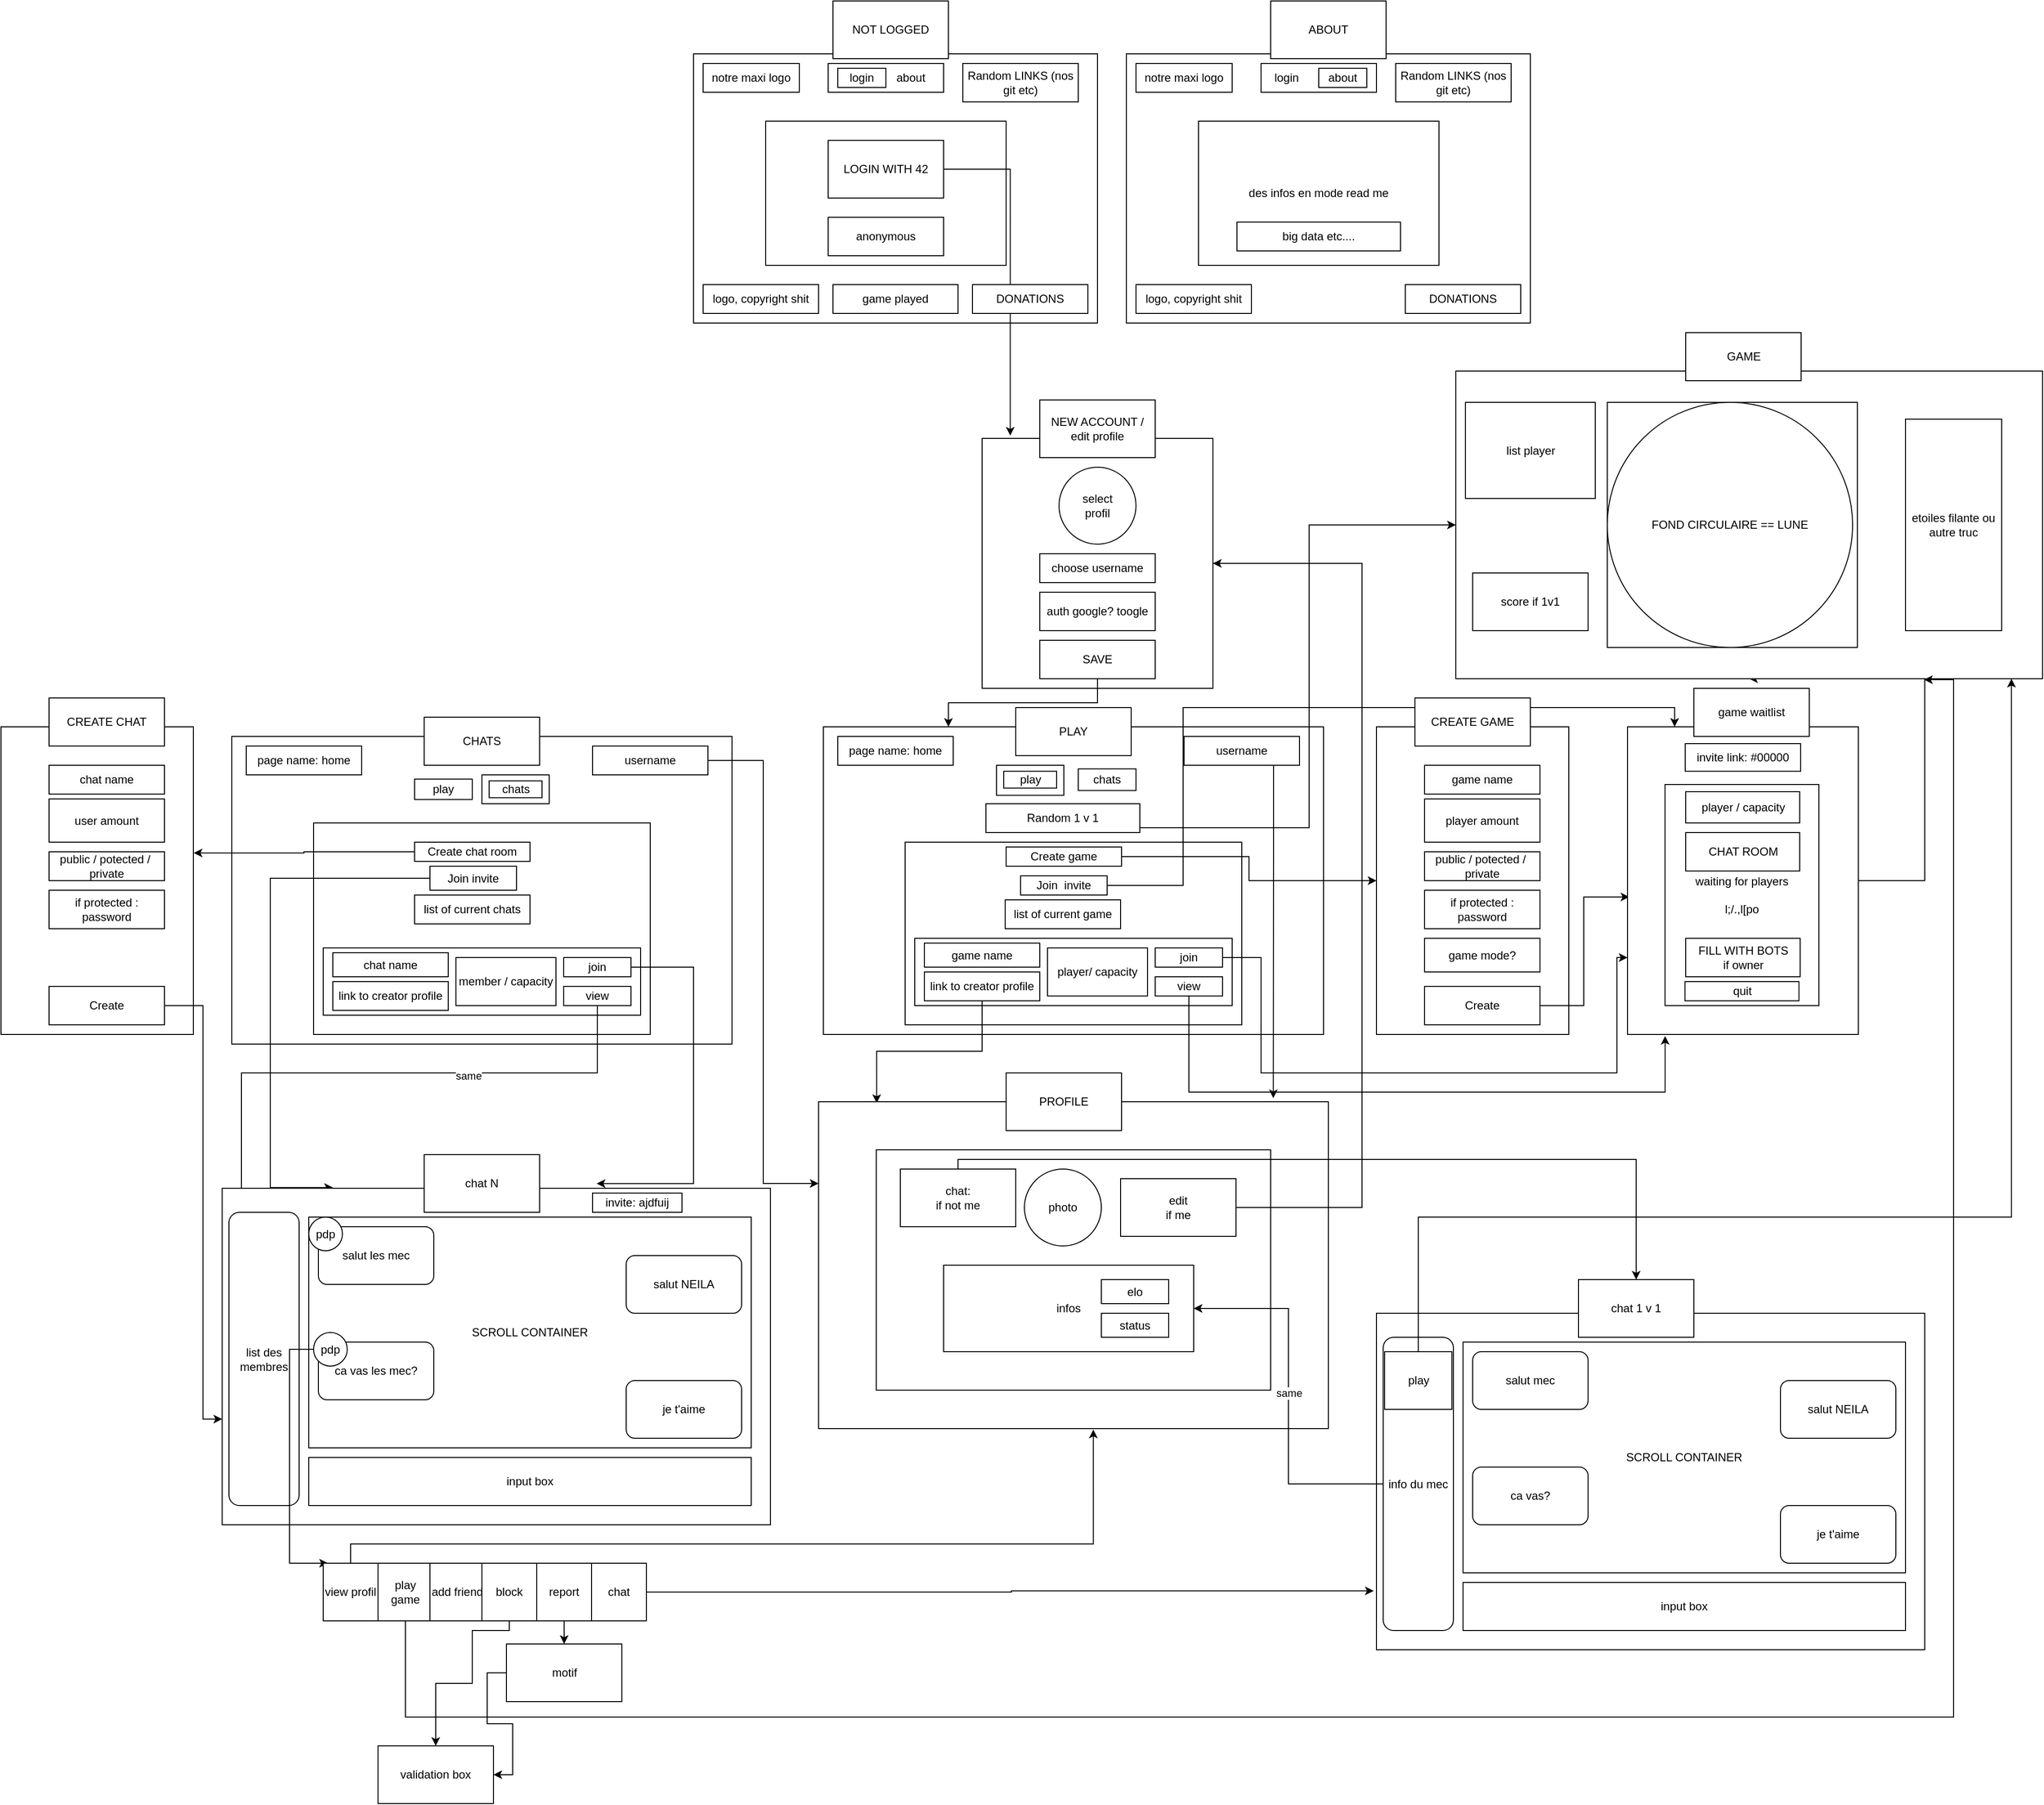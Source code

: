 <mxfile version="21.3.8" type="google">
  <diagram name="Page-1" id="o0MMMFdXsgbf-b0YTcr_">
    <mxGraphModel grid="1" page="1" gridSize="10" guides="1" tooltips="1" connect="1" arrows="1" fold="1" pageScale="1" pageWidth="827" pageHeight="1169" math="0" shadow="0">
      <root>
        <mxCell id="0" />
        <mxCell id="1" parent="0" />
        <mxCell id="NFr6c1AvJfhk1QjGFCys-31" value="" style="rounded=0;whiteSpace=wrap;html=1;" vertex="1" parent="1">
          <mxGeometry x="330" y="470" width="240" height="260" as="geometry" />
        </mxCell>
        <mxCell id="NFr6c1AvJfhk1QjGFCys-3" value="" style="rounded=0;whiteSpace=wrap;html=1;" vertex="1" parent="1">
          <mxGeometry x="30" y="70" width="420" height="280" as="geometry" />
        </mxCell>
        <mxCell id="NFr6c1AvJfhk1QjGFCys-4" value="Not LOGIN" style="text;html=1;align=center;verticalAlign=middle;resizable=0;points=[];autosize=1;strokeColor=none;fillColor=none;" vertex="1" parent="1">
          <mxGeometry x="190" y="30" width="80" height="30" as="geometry" />
        </mxCell>
        <mxCell id="NFr6c1AvJfhk1QjGFCys-5" value="notre maxi logo" style="rounded=0;whiteSpace=wrap;html=1;" vertex="1" parent="1">
          <mxGeometry x="40" y="80" width="100" height="30" as="geometry" />
        </mxCell>
        <mxCell id="NFr6c1AvJfhk1QjGFCys-6" value="play&amp;nbsp; &amp;nbsp; &amp;nbsp; &amp;nbsp; &amp;nbsp; about&amp;nbsp;" style="rounded=0;whiteSpace=wrap;html=1;" vertex="1" parent="1">
          <mxGeometry x="170" y="80" width="120" height="30" as="geometry" />
        </mxCell>
        <mxCell id="NFr6c1AvJfhk1QjGFCys-7" value="Random LINKS (nos git etc)" style="rounded=0;whiteSpace=wrap;html=1;" vertex="1" parent="1">
          <mxGeometry x="310" y="80" width="120" height="40" as="geometry" />
        </mxCell>
        <mxCell id="NFr6c1AvJfhk1QjGFCys-8" value="" style="rounded=0;whiteSpace=wrap;html=1;" vertex="1" parent="1">
          <mxGeometry x="105" y="140" width="250" height="150" as="geometry" />
        </mxCell>
        <mxCell id="VQ3x69lR2PbkfEP9hfOL-22" style="edgeStyle=orthogonalEdgeStyle;rounded=0;orthogonalLoop=1;jettySize=auto;html=1;exitX=1;exitY=0.5;exitDx=0;exitDy=0;entryX=0.122;entryY=-0.011;entryDx=0;entryDy=0;entryPerimeter=0;" edge="1" parent="1" source="NFr6c1AvJfhk1QjGFCys-9" target="NFr6c1AvJfhk1QjGFCys-31">
          <mxGeometry relative="1" as="geometry">
            <mxPoint x="360.059" y="460" as="targetPoint" />
            <Array as="points">
              <mxPoint x="359" y="190" />
            </Array>
          </mxGeometry>
        </mxCell>
        <mxCell id="NFr6c1AvJfhk1QjGFCys-9" value="LOGIN WITH 42" style="rounded=0;whiteSpace=wrap;html=1;" vertex="1" parent="1">
          <mxGeometry x="170" y="160" width="120" height="60" as="geometry" />
        </mxCell>
        <mxCell id="NFr6c1AvJfhk1QjGFCys-10" value="anonymous" style="rounded=0;whiteSpace=wrap;html=1;" vertex="1" parent="1">
          <mxGeometry x="170" y="240" width="120" height="40" as="geometry" />
        </mxCell>
        <mxCell id="NFr6c1AvJfhk1QjGFCys-11" value="logo, copyright shit" style="rounded=0;whiteSpace=wrap;html=1;" vertex="1" parent="1">
          <mxGeometry x="40" y="310" width="120" height="30" as="geometry" />
        </mxCell>
        <mxCell id="NFr6c1AvJfhk1QjGFCys-12" value="DONATIONS" style="rounded=0;whiteSpace=wrap;html=1;" vertex="1" parent="1">
          <mxGeometry x="320" y="310" width="120" height="30" as="geometry" />
        </mxCell>
        <mxCell id="NFr6c1AvJfhk1QjGFCys-15" value="login" style="rounded=0;whiteSpace=wrap;html=1;" vertex="1" parent="1">
          <mxGeometry x="180" y="85" width="50" height="20" as="geometry" />
        </mxCell>
        <mxCell id="NFr6c1AvJfhk1QjGFCys-16" value="" style="rounded=0;whiteSpace=wrap;html=1;" vertex="1" parent="1">
          <mxGeometry x="480" y="70" width="420" height="280" as="geometry" />
        </mxCell>
        <mxCell id="NFr6c1AvJfhk1QjGFCys-17" value="notre maxi logo" style="rounded=0;whiteSpace=wrap;html=1;" vertex="1" parent="1">
          <mxGeometry x="490" y="80" width="100" height="30" as="geometry" />
        </mxCell>
        <mxCell id="NFr6c1AvJfhk1QjGFCys-18" value="login&amp;nbsp; &amp;nbsp; &amp;nbsp; &amp;nbsp; &amp;nbsp; about&amp;nbsp;" style="rounded=0;whiteSpace=wrap;html=1;" vertex="1" parent="1">
          <mxGeometry x="620" y="80" width="120" height="30" as="geometry" />
        </mxCell>
        <mxCell id="NFr6c1AvJfhk1QjGFCys-19" value="Random LINKS (nos git etc)" style="rounded=0;whiteSpace=wrap;html=1;" vertex="1" parent="1">
          <mxGeometry x="760" y="80" width="120" height="40" as="geometry" />
        </mxCell>
        <mxCell id="NFr6c1AvJfhk1QjGFCys-20" value="des infos en mode read me" style="rounded=0;whiteSpace=wrap;html=1;" vertex="1" parent="1">
          <mxGeometry x="555" y="140" width="250" height="150" as="geometry" />
        </mxCell>
        <mxCell id="NFr6c1AvJfhk1QjGFCys-23" value="logo, copyright shit" style="rounded=0;whiteSpace=wrap;html=1;" vertex="1" parent="1">
          <mxGeometry x="490" y="310" width="120" height="30" as="geometry" />
        </mxCell>
        <mxCell id="NFr6c1AvJfhk1QjGFCys-24" value="DONATIONS" style="rounded=0;whiteSpace=wrap;html=1;" vertex="1" parent="1">
          <mxGeometry x="770" y="310" width="120" height="30" as="geometry" />
        </mxCell>
        <mxCell id="NFr6c1AvJfhk1QjGFCys-25" value="about" style="rounded=0;whiteSpace=wrap;html=1;" vertex="1" parent="1">
          <mxGeometry x="680" y="85" width="50" height="20" as="geometry" />
        </mxCell>
        <mxCell id="NFr6c1AvJfhk1QjGFCys-27" value="no account" style="text;html=1;align=center;verticalAlign=middle;resizable=0;points=[];autosize=1;strokeColor=none;fillColor=none;" vertex="1" parent="1">
          <mxGeometry x="410" y="420" width="80" height="30" as="geometry" />
        </mxCell>
        <mxCell id="NFr6c1AvJfhk1QjGFCys-28" value="select&lt;br&gt;profil" style="ellipse;whiteSpace=wrap;html=1;aspect=fixed;" vertex="1" parent="1">
          <mxGeometry x="410" y="500" width="80" height="80" as="geometry" />
        </mxCell>
        <mxCell id="NFr6c1AvJfhk1QjGFCys-29" value="choose username" style="rounded=0;whiteSpace=wrap;html=1;" vertex="1" parent="1">
          <mxGeometry x="390" y="590" width="120" height="30" as="geometry" />
        </mxCell>
        <mxCell id="NFr6c1AvJfhk1QjGFCys-30" value="auth google? toogle" style="rounded=0;whiteSpace=wrap;html=1;" vertex="1" parent="1">
          <mxGeometry x="390" y="630" width="120" height="40" as="geometry" />
        </mxCell>
        <mxCell id="NFr6c1AvJfhk1QjGFCys-33" value="not login about" style="text;html=1;align=center;verticalAlign=middle;resizable=0;points=[];autosize=1;strokeColor=none;fillColor=none;" vertex="1" parent="1">
          <mxGeometry x="640" y="30" width="100" height="30" as="geometry" />
        </mxCell>
        <mxCell id="NFr6c1AvJfhk1QjGFCys-34" value="" style="rounded=0;whiteSpace=wrap;html=1;" vertex="1" parent="1">
          <mxGeometry x="165" y="770" width="520" height="320" as="geometry" />
        </mxCell>
        <mxCell id="NFr6c1AvJfhk1QjGFCys-35" value="big data etc...." style="rounded=0;whiteSpace=wrap;html=1;" vertex="1" parent="1">
          <mxGeometry x="595" y="245" width="170" height="30" as="geometry" />
        </mxCell>
        <mxCell id="NFr6c1AvJfhk1QjGFCys-36" value="game played" style="rounded=0;whiteSpace=wrap;html=1;" vertex="1" parent="1">
          <mxGeometry x="175" y="310" width="130" height="30" as="geometry" />
        </mxCell>
        <mxCell id="VQ3x69lR2PbkfEP9hfOL-33" style="edgeStyle=orthogonalEdgeStyle;rounded=0;orthogonalLoop=1;jettySize=auto;html=1;entryX=0.892;entryY=-0.011;entryDx=0;entryDy=0;entryPerimeter=0;" edge="1" parent="1" source="NFr6c1AvJfhk1QjGFCys-37" target="VQ3x69lR2PbkfEP9hfOL-31">
          <mxGeometry relative="1" as="geometry">
            <Array as="points">
              <mxPoint x="633" y="900" />
              <mxPoint x="633" y="900" />
            </Array>
          </mxGeometry>
        </mxCell>
        <mxCell id="NFr6c1AvJfhk1QjGFCys-37" value="username" style="rounded=0;whiteSpace=wrap;html=1;" vertex="1" parent="1">
          <mxGeometry x="540" y="780" width="120" height="30" as="geometry" />
        </mxCell>
        <mxCell id="NFr6c1AvJfhk1QjGFCys-38" value="page name: home" style="rounded=0;whiteSpace=wrap;html=1;" vertex="1" parent="1">
          <mxGeometry x="180" y="780" width="120" height="30" as="geometry" />
        </mxCell>
        <mxCell id="VQ3x69lR2PbkfEP9hfOL-80" style="edgeStyle=orthogonalEdgeStyle;rounded=0;orthogonalLoop=1;jettySize=auto;html=1;entryX=0;entryY=0.5;entryDx=0;entryDy=0;" edge="1" parent="1" source="NFr6c1AvJfhk1QjGFCys-39" target="VQ3x69lR2PbkfEP9hfOL-68">
          <mxGeometry relative="1" as="geometry">
            <Array as="points">
              <mxPoint x="670" y="875" />
              <mxPoint x="670" y="560" />
            </Array>
          </mxGeometry>
        </mxCell>
        <mxCell id="NFr6c1AvJfhk1QjGFCys-39" value="Random 1 v 1" style="rounded=0;whiteSpace=wrap;html=1;" vertex="1" parent="1">
          <mxGeometry x="334" y="850" width="160" height="30" as="geometry" />
        </mxCell>
        <mxCell id="NFr6c1AvJfhk1QjGFCys-40" value="" style="rounded=0;whiteSpace=wrap;html=1;" vertex="1" parent="1">
          <mxGeometry x="250" y="890" width="350" height="190" as="geometry" />
        </mxCell>
        <mxCell id="NFr6c1AvJfhk1QjGFCys-42" value="list of current game" style="rounded=0;whiteSpace=wrap;html=1;" vertex="1" parent="1">
          <mxGeometry x="354" y="950" width="120" height="30" as="geometry" />
        </mxCell>
        <mxCell id="VQ3x69lR2PbkfEP9hfOL-20" style="edgeStyle=orthogonalEdgeStyle;rounded=0;orthogonalLoop=1;jettySize=auto;html=1;exitX=1;exitY=0.5;exitDx=0;exitDy=0;entryX=0;entryY=0.5;entryDx=0;entryDy=0;" edge="1" parent="1" source="NFr6c1AvJfhk1QjGFCys-44" target="VQ3x69lR2PbkfEP9hfOL-1">
          <mxGeometry relative="1" as="geometry" />
        </mxCell>
        <mxCell id="NFr6c1AvJfhk1QjGFCys-44" value="Create game" style="rounded=0;whiteSpace=wrap;html=1;" vertex="1" parent="1">
          <mxGeometry x="355" y="895" width="120" height="20" as="geometry" />
        </mxCell>
        <mxCell id="NFr6c1AvJfhk1QjGFCys-45" value="" style="rounded=0;whiteSpace=wrap;html=1;" vertex="1" parent="1">
          <mxGeometry x="260" y="990" width="330" height="70" as="geometry" />
        </mxCell>
        <mxCell id="NFr6c1AvJfhk1QjGFCys-48" value="player/ capacity" style="rounded=0;whiteSpace=wrap;html=1;" vertex="1" parent="1">
          <mxGeometry x="398" y="1000" width="104" height="50" as="geometry" />
        </mxCell>
        <mxCell id="VQ3x69lR2PbkfEP9hfOL-34" style="edgeStyle=orthogonalEdgeStyle;rounded=0;orthogonalLoop=1;jettySize=auto;html=1;entryX=0.114;entryY=0.004;entryDx=0;entryDy=0;entryPerimeter=0;" edge="1" parent="1" source="NFr6c1AvJfhk1QjGFCys-49" target="VQ3x69lR2PbkfEP9hfOL-31">
          <mxGeometry relative="1" as="geometry" />
        </mxCell>
        <mxCell id="NFr6c1AvJfhk1QjGFCys-49" value="link to creator profile" style="rounded=0;whiteSpace=wrap;html=1;" vertex="1" parent="1">
          <mxGeometry x="270" y="1025" width="120" height="30" as="geometry" />
        </mxCell>
        <mxCell id="VQ3x69lR2PbkfEP9hfOL-41" style="edgeStyle=orthogonalEdgeStyle;rounded=0;orthogonalLoop=1;jettySize=auto;html=1;exitX=1;exitY=0.5;exitDx=0;exitDy=0;entryX=0;entryY=0.75;entryDx=0;entryDy=0;" edge="1" parent="1" source="NFr6c1AvJfhk1QjGFCys-50" target="VQ3x69lR2PbkfEP9hfOL-18">
          <mxGeometry relative="1" as="geometry">
            <Array as="points">
              <mxPoint x="620" y="1010" />
              <mxPoint x="620" y="1130" />
              <mxPoint x="990" y="1130" />
              <mxPoint x="990" y="1010" />
            </Array>
          </mxGeometry>
        </mxCell>
        <mxCell id="NFr6c1AvJfhk1QjGFCys-50" value="join" style="rounded=0;whiteSpace=wrap;html=1;" vertex="1" parent="1">
          <mxGeometry x="510" y="1000" width="70" height="20" as="geometry" />
        </mxCell>
        <mxCell id="VQ3x69lR2PbkfEP9hfOL-1" value="" style="rounded=0;whiteSpace=wrap;html=1;" vertex="1" parent="1">
          <mxGeometry x="740" y="770" width="200" height="320" as="geometry" />
        </mxCell>
        <mxCell id="VQ3x69lR2PbkfEP9hfOL-2" value="player amount" style="rounded=0;whiteSpace=wrap;html=1;" vertex="1" parent="1">
          <mxGeometry x="790" y="845" width="120" height="45" as="geometry" />
        </mxCell>
        <mxCell id="VQ3x69lR2PbkfEP9hfOL-3" value="&lt;span style=&quot;color: rgb(0, 0, 0); font-family: Helvetica; font-size: 12px; font-style: normal; font-variant-ligatures: normal; font-variant-caps: normal; font-weight: 400; letter-spacing: normal; orphans: 2; text-align: center; text-indent: 0px; text-transform: none; widows: 2; word-spacing: 0px; -webkit-text-stroke-width: 0px; background-color: rgb(251, 251, 251); text-decoration-thickness: initial; text-decoration-style: initial; text-decoration-color: initial; float: none; display: inline !important;&quot;&gt;game name&lt;/span&gt;" style="rounded=0;whiteSpace=wrap;html=1;" vertex="1" parent="1">
          <mxGeometry x="790" y="810" width="120" height="30" as="geometry" />
        </mxCell>
        <mxCell id="VQ3x69lR2PbkfEP9hfOL-4" value="public / potected /&amp;nbsp; private" style="rounded=0;whiteSpace=wrap;html=1;" vertex="1" parent="1">
          <mxGeometry x="790" y="900" width="120" height="30" as="geometry" />
        </mxCell>
        <mxCell id="VQ3x69lR2PbkfEP9hfOL-6" value="&lt;span style=&quot;color: rgb(0, 0, 0); font-family: Helvetica; font-size: 12px; font-style: normal; font-variant-ligatures: normal; font-variant-caps: normal; font-weight: 400; letter-spacing: normal; orphans: 2; text-align: center; text-indent: 0px; text-transform: none; widows: 2; word-spacing: 0px; -webkit-text-stroke-width: 0px; background-color: rgb(251, 251, 251); text-decoration-thickness: initial; text-decoration-style: initial; text-decoration-color: initial; float: none; display: inline !important;&quot;&gt;game name&lt;/span&gt;" style="rounded=0;whiteSpace=wrap;html=1;" vertex="1" parent="1">
          <mxGeometry x="270" y="995" width="120" height="25" as="geometry" />
        </mxCell>
        <mxCell id="VQ3x69lR2PbkfEP9hfOL-7" value="if protected : password" style="rounded=0;whiteSpace=wrap;html=1;" vertex="1" parent="1">
          <mxGeometry x="790" y="940" width="120" height="40" as="geometry" />
        </mxCell>
        <mxCell id="VQ3x69lR2PbkfEP9hfOL-8" value="game mode?" style="rounded=0;whiteSpace=wrap;html=1;" vertex="1" parent="1">
          <mxGeometry x="790" y="990" width="120" height="35" as="geometry" />
        </mxCell>
        <mxCell id="VQ3x69lR2PbkfEP9hfOL-21" style="edgeStyle=orthogonalEdgeStyle;rounded=0;orthogonalLoop=1;jettySize=auto;html=1;exitX=1;exitY=0.5;exitDx=0;exitDy=0;entryX=0.008;entryY=0.553;entryDx=0;entryDy=0;entryPerimeter=0;" edge="1" parent="1" source="VQ3x69lR2PbkfEP9hfOL-10" target="VQ3x69lR2PbkfEP9hfOL-18">
          <mxGeometry relative="1" as="geometry" />
        </mxCell>
        <mxCell id="VQ3x69lR2PbkfEP9hfOL-10" value="Create" style="rounded=0;whiteSpace=wrap;html=1;" vertex="1" parent="1">
          <mxGeometry x="790" y="1040" width="120" height="40" as="geometry" />
        </mxCell>
        <mxCell id="VQ3x69lR2PbkfEP9hfOL-69" style="edgeStyle=orthogonalEdgeStyle;rounded=0;orthogonalLoop=1;jettySize=auto;html=1;entryX=0.5;entryY=1;entryDx=0;entryDy=0;" edge="1" parent="1" source="VQ3x69lR2PbkfEP9hfOL-18" target="VQ3x69lR2PbkfEP9hfOL-68">
          <mxGeometry relative="1" as="geometry">
            <Array as="points">
              <mxPoint x="1310" y="930" />
              <mxPoint x="1310" y="720" />
            </Array>
          </mxGeometry>
        </mxCell>
        <mxCell id="VQ3x69lR2PbkfEP9hfOL-18" value="" style="rounded=0;whiteSpace=wrap;html=1;" vertex="1" parent="1">
          <mxGeometry x="1001" y="770" width="240" height="320" as="geometry" />
        </mxCell>
        <mxCell id="VQ3x69lR2PbkfEP9hfOL-19" value="waiting for players&lt;br&gt;&lt;br&gt;l;/.,l[po" style="rounded=0;whiteSpace=wrap;html=1;" vertex="1" parent="1">
          <mxGeometry x="1040" y="830" width="160" height="230" as="geometry" />
        </mxCell>
        <mxCell id="VQ3x69lR2PbkfEP9hfOL-23" value="PLAY" style="rounded=0;whiteSpace=wrap;html=1;" vertex="1" parent="1">
          <mxGeometry x="365" y="750" width="120" height="50" as="geometry" />
        </mxCell>
        <mxCell id="VQ3x69lR2PbkfEP9hfOL-24" value="NEW ACCOUNT /&lt;br&gt;edit profile" style="rounded=0;whiteSpace=wrap;html=1;" vertex="1" parent="1">
          <mxGeometry x="390" y="430" width="120" height="60" as="geometry" />
        </mxCell>
        <mxCell id="VQ3x69lR2PbkfEP9hfOL-25" value="NOT LOGGED" style="rounded=0;whiteSpace=wrap;html=1;" vertex="1" parent="1">
          <mxGeometry x="175" y="15" width="120" height="60" as="geometry" />
        </mxCell>
        <mxCell id="VQ3x69lR2PbkfEP9hfOL-26" value="ABOUT" style="rounded=0;whiteSpace=wrap;html=1;" vertex="1" parent="1">
          <mxGeometry x="630" y="15" width="120" height="60" as="geometry" />
        </mxCell>
        <mxCell id="VQ3x69lR2PbkfEP9hfOL-175" style="edgeStyle=orthogonalEdgeStyle;rounded=0;orthogonalLoop=1;jettySize=auto;html=1;entryX=0.25;entryY=0;entryDx=0;entryDy=0;" edge="1" parent="1" source="VQ3x69lR2PbkfEP9hfOL-27" target="NFr6c1AvJfhk1QjGFCys-34">
          <mxGeometry relative="1" as="geometry" />
        </mxCell>
        <mxCell id="VQ3x69lR2PbkfEP9hfOL-27" value="SAVE" style="rounded=0;whiteSpace=wrap;html=1;" vertex="1" parent="1">
          <mxGeometry x="390" y="680" width="120" height="40" as="geometry" />
        </mxCell>
        <mxCell id="VQ3x69lR2PbkfEP9hfOL-28" value="FILL WITH BOTS&lt;br&gt;if owner" style="rounded=0;whiteSpace=wrap;html=1;" vertex="1" parent="1">
          <mxGeometry x="1061.5" y="990" width="119" height="40" as="geometry" />
        </mxCell>
        <mxCell id="VQ3x69lR2PbkfEP9hfOL-29" value="player / capacity" style="rounded=0;whiteSpace=wrap;html=1;" vertex="1" parent="1">
          <mxGeometry x="1061.5" y="837.5" width="118.5" height="32.5" as="geometry" />
        </mxCell>
        <mxCell id="VQ3x69lR2PbkfEP9hfOL-30" value="CHAT ROOM" style="rounded=0;whiteSpace=wrap;html=1;" vertex="1" parent="1">
          <mxGeometry x="1061.5" y="880" width="118.5" height="40" as="geometry" />
        </mxCell>
        <mxCell id="VQ3x69lR2PbkfEP9hfOL-31" value="" style="rounded=0;whiteSpace=wrap;html=1;" vertex="1" parent="1">
          <mxGeometry x="160" y="1160" width="530" height="340" as="geometry" />
        </mxCell>
        <mxCell id="VQ3x69lR2PbkfEP9hfOL-32" value="PROFILE" style="rounded=0;whiteSpace=wrap;html=1;" vertex="1" parent="1">
          <mxGeometry x="355" y="1130" width="120" height="60" as="geometry" />
        </mxCell>
        <mxCell id="VQ3x69lR2PbkfEP9hfOL-36" value="" style="rounded=0;whiteSpace=wrap;html=1;" vertex="1" parent="1">
          <mxGeometry x="220" y="1210" width="410" height="250" as="geometry" />
        </mxCell>
        <mxCell id="VQ3x69lR2PbkfEP9hfOL-37" value="photo" style="ellipse;whiteSpace=wrap;html=1;aspect=fixed;" vertex="1" parent="1">
          <mxGeometry x="374" y="1230" width="80" height="80" as="geometry" />
        </mxCell>
        <mxCell id="VQ3x69lR2PbkfEP9hfOL-38" value="infos" style="rounded=0;whiteSpace=wrap;html=1;" vertex="1" parent="1">
          <mxGeometry x="290" y="1330" width="260" height="90" as="geometry" />
        </mxCell>
        <mxCell id="VQ3x69lR2PbkfEP9hfOL-160" style="edgeStyle=orthogonalEdgeStyle;rounded=0;orthogonalLoop=1;jettySize=auto;html=1;entryX=1;entryY=0.5;entryDx=0;entryDy=0;" edge="1" parent="1" source="VQ3x69lR2PbkfEP9hfOL-40" target="NFr6c1AvJfhk1QjGFCys-31">
          <mxGeometry relative="1" as="geometry">
            <mxPoint x="705" y="600" as="targetPoint" />
            <Array as="points">
              <mxPoint x="725" y="1270" />
              <mxPoint x="725" y="600" />
            </Array>
          </mxGeometry>
        </mxCell>
        <mxCell id="VQ3x69lR2PbkfEP9hfOL-40" value="edit&lt;br&gt;if me" style="rounded=0;whiteSpace=wrap;html=1;" vertex="1" parent="1">
          <mxGeometry x="474" y="1240" width="120" height="60" as="geometry" />
        </mxCell>
        <mxCell id="VQ3x69lR2PbkfEP9hfOL-42" value="quit" style="rounded=0;whiteSpace=wrap;html=1;" vertex="1" parent="1">
          <mxGeometry x="1060.75" y="1035" width="118.5" height="20" as="geometry" />
        </mxCell>
        <mxCell id="VQ3x69lR2PbkfEP9hfOL-45" style="edgeStyle=orthogonalEdgeStyle;rounded=0;orthogonalLoop=1;jettySize=auto;html=1;entryX=0.163;entryY=1.005;entryDx=0;entryDy=0;entryPerimeter=0;" edge="1" parent="1" source="VQ3x69lR2PbkfEP9hfOL-43" target="VQ3x69lR2PbkfEP9hfOL-18">
          <mxGeometry relative="1" as="geometry">
            <mxPoint x="545" y="1150.0" as="targetPoint" />
            <Array as="points">
              <mxPoint x="545" y="1150" />
              <mxPoint x="1040" y="1150" />
            </Array>
          </mxGeometry>
        </mxCell>
        <mxCell id="VQ3x69lR2PbkfEP9hfOL-43" value="view" style="rounded=0;whiteSpace=wrap;html=1;" vertex="1" parent="1">
          <mxGeometry x="510" y="1030" width="70" height="20" as="geometry" />
        </mxCell>
        <mxCell id="VQ3x69lR2PbkfEP9hfOL-49" style="edgeStyle=orthogonalEdgeStyle;rounded=0;orthogonalLoop=1;jettySize=auto;html=1;entryX=0.5;entryY=0;entryDx=0;entryDy=0;" edge="1" parent="1" source="VQ3x69lR2PbkfEP9hfOL-46" target="VQ3x69lR2PbkfEP9hfOL-48">
          <mxGeometry relative="1" as="geometry">
            <Array as="points">
              <mxPoint x="305" y="1220" />
              <mxPoint x="1010" y="1220" />
            </Array>
          </mxGeometry>
        </mxCell>
        <mxCell id="VQ3x69lR2PbkfEP9hfOL-46" value="chat:&lt;br&gt;if not me" style="rounded=0;whiteSpace=wrap;html=1;" vertex="1" parent="1">
          <mxGeometry x="245" y="1230" width="120" height="60" as="geometry" />
        </mxCell>
        <mxCell id="VQ3x69lR2PbkfEP9hfOL-47" value="" style="rounded=0;whiteSpace=wrap;html=1;" vertex="1" parent="1">
          <mxGeometry x="740" y="1380" width="570" height="350" as="geometry" />
        </mxCell>
        <mxCell id="VQ3x69lR2PbkfEP9hfOL-48" value="chat 1 v 1" style="rounded=0;whiteSpace=wrap;html=1;" vertex="1" parent="1">
          <mxGeometry x="950" y="1345" width="120" height="60" as="geometry" />
        </mxCell>
        <mxCell id="VQ3x69lR2PbkfEP9hfOL-50" value="input box" style="rounded=0;whiteSpace=wrap;html=1;" vertex="1" parent="1">
          <mxGeometry x="830" y="1660" width="460" height="50" as="geometry" />
        </mxCell>
        <mxCell id="VQ3x69lR2PbkfEP9hfOL-51" value="SCROLL CONTAINER" style="rounded=0;whiteSpace=wrap;html=1;" vertex="1" parent="1">
          <mxGeometry x="830" y="1410" width="460" height="240" as="geometry" />
        </mxCell>
        <mxCell id="VQ3x69lR2PbkfEP9hfOL-52" value="salut mec" style="rounded=1;whiteSpace=wrap;html=1;" vertex="1" parent="1">
          <mxGeometry x="840" y="1420" width="120" height="60" as="geometry" />
        </mxCell>
        <mxCell id="VQ3x69lR2PbkfEP9hfOL-53" value="salut NEILA" style="rounded=1;whiteSpace=wrap;html=1;" vertex="1" parent="1">
          <mxGeometry x="1160" y="1450" width="120" height="60" as="geometry" />
        </mxCell>
        <mxCell id="VQ3x69lR2PbkfEP9hfOL-54" value="ca vas?" style="rounded=1;whiteSpace=wrap;html=1;" vertex="1" parent="1">
          <mxGeometry x="840" y="1540" width="120" height="60" as="geometry" />
        </mxCell>
        <mxCell id="VQ3x69lR2PbkfEP9hfOL-55" value="je t&#39;aime" style="rounded=1;whiteSpace=wrap;html=1;" vertex="1" parent="1">
          <mxGeometry x="1160" y="1580" width="120" height="60" as="geometry" />
        </mxCell>
        <mxCell id="VQ3x69lR2PbkfEP9hfOL-66" style="edgeStyle=orthogonalEdgeStyle;rounded=0;orthogonalLoop=1;jettySize=auto;html=1;entryX=1;entryY=0.5;entryDx=0;entryDy=0;" edge="1" parent="1" source="VQ3x69lR2PbkfEP9hfOL-56" target="VQ3x69lR2PbkfEP9hfOL-38">
          <mxGeometry relative="1" as="geometry" />
        </mxCell>
        <mxCell id="VQ3x69lR2PbkfEP9hfOL-67" value="same&lt;br&gt;" style="edgeLabel;html=1;align=center;verticalAlign=middle;resizable=0;points=[];" connectable="0" vertex="1" parent="VQ3x69lR2PbkfEP9hfOL-66">
          <mxGeometry x="0.017" relative="1" as="geometry">
            <mxPoint as="offset" />
          </mxGeometry>
        </mxCell>
        <mxCell id="VQ3x69lR2PbkfEP9hfOL-56" value="info du mec" style="rounded=1;whiteSpace=wrap;html=1;" vertex="1" parent="1">
          <mxGeometry x="747" y="1405" width="73" height="305" as="geometry" />
        </mxCell>
        <mxCell id="VQ3x69lR2PbkfEP9hfOL-58" value="chats" style="rounded=0;whiteSpace=wrap;html=1;" vertex="1" parent="1">
          <mxGeometry x="430" y="813.75" width="60" height="22.5" as="geometry" />
        </mxCell>
        <mxCell id="VQ3x69lR2PbkfEP9hfOL-59" value="game" style="rounded=0;whiteSpace=wrap;html=1;" vertex="1" parent="1">
          <mxGeometry x="345" y="810" width="70" height="31.25" as="geometry" />
        </mxCell>
        <mxCell id="VQ3x69lR2PbkfEP9hfOL-63" value="play" style="rounded=0;whiteSpace=wrap;html=1;" vertex="1" parent="1">
          <mxGeometry x="352.5" y="816.25" width="55" height="17.5" as="geometry" />
        </mxCell>
        <mxCell id="VQ3x69lR2PbkfEP9hfOL-64" value="elo" style="rounded=0;whiteSpace=wrap;html=1;" vertex="1" parent="1">
          <mxGeometry x="454" y="1345" width="70" height="25" as="geometry" />
        </mxCell>
        <mxCell id="VQ3x69lR2PbkfEP9hfOL-65" value="status" style="rounded=0;whiteSpace=wrap;html=1;" vertex="1" parent="1">
          <mxGeometry x="454" y="1380" width="70" height="25" as="geometry" />
        </mxCell>
        <mxCell id="VQ3x69lR2PbkfEP9hfOL-68" value="" style="rounded=0;whiteSpace=wrap;html=1;" vertex="1" parent="1">
          <mxGeometry x="822.5" y="400" width="610" height="320" as="geometry" />
        </mxCell>
        <mxCell id="VQ3x69lR2PbkfEP9hfOL-70" value="" style="rounded=0;whiteSpace=wrap;html=1;" vertex="1" parent="1">
          <mxGeometry x="980" y="432.5" width="260" height="255" as="geometry" />
        </mxCell>
        <mxCell id="VQ3x69lR2PbkfEP9hfOL-71" value="FOND CIRCULAIRE == LUNE" style="ellipse;whiteSpace=wrap;html=1;aspect=fixed;" vertex="1" parent="1">
          <mxGeometry x="980" y="432.5" width="255" height="255" as="geometry" />
        </mxCell>
        <mxCell id="VQ3x69lR2PbkfEP9hfOL-74" value="list player" style="rounded=0;whiteSpace=wrap;html=1;" vertex="1" parent="1">
          <mxGeometry x="832.5" y="432.5" width="135" height="100" as="geometry" />
        </mxCell>
        <mxCell id="VQ3x69lR2PbkfEP9hfOL-76" value="GAME" style="rounded=0;whiteSpace=wrap;html=1;" vertex="1" parent="1">
          <mxGeometry x="1061.5" y="360" width="120" height="50" as="geometry" />
        </mxCell>
        <mxCell id="VQ3x69lR2PbkfEP9hfOL-77" value="etoiles filante ou autre truc" style="rounded=0;whiteSpace=wrap;html=1;" vertex="1" parent="1">
          <mxGeometry x="1290" y="450" width="100" height="220" as="geometry" />
        </mxCell>
        <mxCell id="VQ3x69lR2PbkfEP9hfOL-79" value="score if 1v1" style="rounded=0;whiteSpace=wrap;html=1;" vertex="1" parent="1">
          <mxGeometry x="840" y="610" width="120" height="60" as="geometry" />
        </mxCell>
        <mxCell id="VQ3x69lR2PbkfEP9hfOL-81" value="" style="rounded=0;whiteSpace=wrap;html=1;" vertex="1" parent="1">
          <mxGeometry x="-450" y="780" width="520" height="320" as="geometry" />
        </mxCell>
        <mxCell id="VQ3x69lR2PbkfEP9hfOL-169" style="edgeStyle=orthogonalEdgeStyle;rounded=0;orthogonalLoop=1;jettySize=auto;html=1;entryX=0;entryY=0.25;entryDx=0;entryDy=0;" edge="1" parent="1" source="VQ3x69lR2PbkfEP9hfOL-82" target="VQ3x69lR2PbkfEP9hfOL-31">
          <mxGeometry relative="1" as="geometry" />
        </mxCell>
        <mxCell id="VQ3x69lR2PbkfEP9hfOL-82" value="username" style="rounded=0;whiteSpace=wrap;html=1;" vertex="1" parent="1">
          <mxGeometry x="-75" y="790" width="120" height="30" as="geometry" />
        </mxCell>
        <mxCell id="VQ3x69lR2PbkfEP9hfOL-83" value="page name: home" style="rounded=0;whiteSpace=wrap;html=1;" vertex="1" parent="1">
          <mxGeometry x="-435" y="790" width="120" height="30" as="geometry" />
        </mxCell>
        <mxCell id="VQ3x69lR2PbkfEP9hfOL-85" value="" style="rounded=0;whiteSpace=wrap;html=1;" vertex="1" parent="1">
          <mxGeometry x="-365" y="870" width="350" height="220" as="geometry" />
        </mxCell>
        <mxCell id="VQ3x69lR2PbkfEP9hfOL-86" value="list of current chats" style="rounded=0;whiteSpace=wrap;html=1;" vertex="1" parent="1">
          <mxGeometry x="-260" y="945" width="120" height="30" as="geometry" />
        </mxCell>
        <mxCell id="VQ3x69lR2PbkfEP9hfOL-140" style="edgeStyle=orthogonalEdgeStyle;rounded=0;orthogonalLoop=1;jettySize=auto;html=1;entryX=1.002;entryY=0.41;entryDx=0;entryDy=0;entryPerimeter=0;" edge="1" parent="1" source="VQ3x69lR2PbkfEP9hfOL-87" target="VQ3x69lR2PbkfEP9hfOL-133">
          <mxGeometry relative="1" as="geometry">
            <Array as="points">
              <mxPoint x="-375" y="900" />
              <mxPoint x="-375" y="901" />
            </Array>
          </mxGeometry>
        </mxCell>
        <mxCell id="VQ3x69lR2PbkfEP9hfOL-87" value="Create chat room" style="rounded=0;whiteSpace=wrap;html=1;" vertex="1" parent="1">
          <mxGeometry x="-260" y="890" width="120" height="20" as="geometry" />
        </mxCell>
        <mxCell id="VQ3x69lR2PbkfEP9hfOL-88" value="" style="rounded=0;whiteSpace=wrap;html=1;" vertex="1" parent="1">
          <mxGeometry x="-355" y="1000" width="330" height="70" as="geometry" />
        </mxCell>
        <mxCell id="VQ3x69lR2PbkfEP9hfOL-89" value="member / capacity" style="rounded=0;whiteSpace=wrap;html=1;" vertex="1" parent="1">
          <mxGeometry x="-217" y="1010" width="104" height="50" as="geometry" />
        </mxCell>
        <mxCell id="VQ3x69lR2PbkfEP9hfOL-90" value="link to creator profile" style="rounded=0;whiteSpace=wrap;html=1;" vertex="1" parent="1">
          <mxGeometry x="-345" y="1035" width="120" height="30" as="geometry" />
        </mxCell>
        <mxCell id="VQ3x69lR2PbkfEP9hfOL-128" style="edgeStyle=orthogonalEdgeStyle;rounded=0;orthogonalLoop=1;jettySize=auto;html=1;entryX=0.683;entryY=-0.014;entryDx=0;entryDy=0;entryPerimeter=0;" edge="1" parent="1" source="VQ3x69lR2PbkfEP9hfOL-91" target="VQ3x69lR2PbkfEP9hfOL-102">
          <mxGeometry relative="1" as="geometry">
            <Array as="points">
              <mxPoint x="30" y="1020" />
              <mxPoint x="30" y="1245" />
            </Array>
          </mxGeometry>
        </mxCell>
        <mxCell id="VQ3x69lR2PbkfEP9hfOL-91" value="join" style="rounded=0;whiteSpace=wrap;html=1;" vertex="1" parent="1">
          <mxGeometry x="-105" y="1010" width="70" height="20" as="geometry" />
        </mxCell>
        <mxCell id="VQ3x69lR2PbkfEP9hfOL-92" value="&lt;span style=&quot;color: rgb(0, 0, 0); font-family: Helvetica; font-size: 12px; font-style: normal; font-variant-ligatures: normal; font-variant-caps: normal; font-weight: 400; letter-spacing: normal; orphans: 2; text-align: center; text-indent: 0px; text-transform: none; widows: 2; word-spacing: 0px; -webkit-text-stroke-width: 0px; background-color: rgb(251, 251, 251); text-decoration-thickness: initial; text-decoration-style: initial; text-decoration-color: initial; float: none; display: inline !important;&quot;&gt;chat name&lt;/span&gt;" style="rounded=0;whiteSpace=wrap;html=1;" vertex="1" parent="1">
          <mxGeometry x="-345" y="1005" width="120" height="25" as="geometry" />
        </mxCell>
        <mxCell id="VQ3x69lR2PbkfEP9hfOL-93" value="CHATS" style="rounded=0;whiteSpace=wrap;html=1;" vertex="1" parent="1">
          <mxGeometry x="-250" y="760" width="120" height="50" as="geometry" />
        </mxCell>
        <mxCell id="VQ3x69lR2PbkfEP9hfOL-142" style="edgeStyle=orthogonalEdgeStyle;rounded=0;orthogonalLoop=1;jettySize=auto;html=1;" edge="1" parent="1" source="VQ3x69lR2PbkfEP9hfOL-94" target="VQ3x69lR2PbkfEP9hfOL-110">
          <mxGeometry relative="1" as="geometry">
            <Array as="points">
              <mxPoint x="-70" y="1130" />
              <mxPoint x="-440" y="1130" />
            </Array>
          </mxGeometry>
        </mxCell>
        <mxCell id="VQ3x69lR2PbkfEP9hfOL-170" value="same" style="edgeLabel;html=1;align=center;verticalAlign=middle;resizable=0;points=[];" connectable="0" vertex="1" parent="VQ3x69lR2PbkfEP9hfOL-142">
          <mxGeometry x="-0.303" y="3" relative="1" as="geometry">
            <mxPoint as="offset" />
          </mxGeometry>
        </mxCell>
        <mxCell id="VQ3x69lR2PbkfEP9hfOL-171" value="&lt;br&gt;" style="edgeLabel;html=1;align=center;verticalAlign=middle;resizable=0;points=[];" connectable="0" vertex="1" parent="VQ3x69lR2PbkfEP9hfOL-142">
          <mxGeometry x="-0.176" y="-1" relative="1" as="geometry">
            <mxPoint as="offset" />
          </mxGeometry>
        </mxCell>
        <mxCell id="VQ3x69lR2PbkfEP9hfOL-94" value="view" style="rounded=0;whiteSpace=wrap;html=1;" vertex="1" parent="1">
          <mxGeometry x="-105" y="1040" width="70" height="20" as="geometry" />
        </mxCell>
        <mxCell id="VQ3x69lR2PbkfEP9hfOL-95" value="chats" style="rounded=0;whiteSpace=wrap;html=1;" vertex="1" parent="1">
          <mxGeometry x="-190" y="820" width="70" height="30" as="geometry" />
        </mxCell>
        <mxCell id="VQ3x69lR2PbkfEP9hfOL-96" value="play" style="rounded=0;whiteSpace=wrap;html=1;" vertex="1" parent="1">
          <mxGeometry x="-260" y="824.38" width="60" height="21.25" as="geometry" />
        </mxCell>
        <mxCell id="VQ3x69lR2PbkfEP9hfOL-97" value="chats" style="rounded=0;whiteSpace=wrap;html=1;" vertex="1" parent="1">
          <mxGeometry x="-182.5" y="826.25" width="55" height="17.5" as="geometry" />
        </mxCell>
        <mxCell id="VQ3x69lR2PbkfEP9hfOL-129" style="edgeStyle=orthogonalEdgeStyle;rounded=0;orthogonalLoop=1;jettySize=auto;html=1;entryX=0.202;entryY=-0.002;entryDx=0;entryDy=0;entryPerimeter=0;" edge="1" parent="1" source="VQ3x69lR2PbkfEP9hfOL-100" target="VQ3x69lR2PbkfEP9hfOL-102">
          <mxGeometry relative="1" as="geometry">
            <Array as="points">
              <mxPoint x="-410" y="927" />
              <mxPoint x="-410" y="1249" />
            </Array>
          </mxGeometry>
        </mxCell>
        <mxCell id="VQ3x69lR2PbkfEP9hfOL-100" value="Join invite" style="rounded=0;whiteSpace=wrap;html=1;" vertex="1" parent="1">
          <mxGeometry x="-244" y="915" width="90" height="25" as="geometry" />
        </mxCell>
        <mxCell id="VQ3x69lR2PbkfEP9hfOL-130" style="edgeStyle=orthogonalEdgeStyle;rounded=0;orthogonalLoop=1;jettySize=auto;html=1;" edge="1" parent="1" source="VQ3x69lR2PbkfEP9hfOL-101" target="VQ3x69lR2PbkfEP9hfOL-18">
          <mxGeometry relative="1" as="geometry">
            <Array as="points">
              <mxPoint x="539" y="935" />
              <mxPoint x="539" y="750" />
              <mxPoint x="1050" y="750" />
            </Array>
          </mxGeometry>
        </mxCell>
        <mxCell id="VQ3x69lR2PbkfEP9hfOL-101" value="Join&amp;nbsp; invite" style="rounded=0;whiteSpace=wrap;html=1;" vertex="1" parent="1">
          <mxGeometry x="370" y="925" width="90" height="20" as="geometry" />
        </mxCell>
        <mxCell id="VQ3x69lR2PbkfEP9hfOL-102" value="" style="rounded=0;whiteSpace=wrap;html=1;" vertex="1" parent="1">
          <mxGeometry x="-460" y="1250" width="570" height="350" as="geometry" />
        </mxCell>
        <mxCell id="VQ3x69lR2PbkfEP9hfOL-103" value="chat N" style="rounded=0;whiteSpace=wrap;html=1;" vertex="1" parent="1">
          <mxGeometry x="-250" y="1215" width="120" height="60" as="geometry" />
        </mxCell>
        <mxCell id="VQ3x69lR2PbkfEP9hfOL-104" value="input box" style="rounded=0;whiteSpace=wrap;html=1;" vertex="1" parent="1">
          <mxGeometry x="-370" y="1530" width="460" height="50" as="geometry" />
        </mxCell>
        <mxCell id="VQ3x69lR2PbkfEP9hfOL-105" value="SCROLL CONTAINER" style="rounded=0;whiteSpace=wrap;html=1;" vertex="1" parent="1">
          <mxGeometry x="-370" y="1280" width="460" height="240" as="geometry" />
        </mxCell>
        <mxCell id="VQ3x69lR2PbkfEP9hfOL-106" value="salut les mec" style="rounded=1;whiteSpace=wrap;html=1;" vertex="1" parent="1">
          <mxGeometry x="-360" y="1290" width="120" height="60" as="geometry" />
        </mxCell>
        <mxCell id="VQ3x69lR2PbkfEP9hfOL-107" value="salut NEILA" style="rounded=1;whiteSpace=wrap;html=1;" vertex="1" parent="1">
          <mxGeometry x="-40" y="1320" width="120" height="60" as="geometry" />
        </mxCell>
        <mxCell id="VQ3x69lR2PbkfEP9hfOL-108" value="ca vas les mec?" style="rounded=1;whiteSpace=wrap;html=1;" vertex="1" parent="1">
          <mxGeometry x="-360" y="1410" width="120" height="60" as="geometry" />
        </mxCell>
        <mxCell id="VQ3x69lR2PbkfEP9hfOL-109" value="je t&#39;aime" style="rounded=1;whiteSpace=wrap;html=1;" vertex="1" parent="1">
          <mxGeometry x="-40" y="1450" width="120" height="60" as="geometry" />
        </mxCell>
        <mxCell id="VQ3x69lR2PbkfEP9hfOL-110" value="list des membres" style="rounded=1;whiteSpace=wrap;html=1;" vertex="1" parent="1">
          <mxGeometry x="-453" y="1275" width="73" height="305" as="geometry" />
        </mxCell>
        <mxCell id="VQ3x69lR2PbkfEP9hfOL-111" value="invite: ajdfuij" style="rounded=0;whiteSpace=wrap;html=1;" vertex="1" parent="1">
          <mxGeometry x="-75" y="1255" width="93" height="20" as="geometry" />
        </mxCell>
        <mxCell id="VQ3x69lR2PbkfEP9hfOL-120" style="edgeStyle=orthogonalEdgeStyle;rounded=0;orthogonalLoop=1;jettySize=auto;html=1;entryX=0;entryY=0;entryDx=0;entryDy=0;" edge="1" parent="1" source="VQ3x69lR2PbkfEP9hfOL-116">
          <mxGeometry relative="1" as="geometry">
            <mxPoint x="-350.0" y="1640" as="targetPoint" />
            <Array as="points">
              <mxPoint x="-390" y="1418" />
              <mxPoint x="-390" y="1640" />
            </Array>
          </mxGeometry>
        </mxCell>
        <mxCell id="VQ3x69lR2PbkfEP9hfOL-116" value="pdp" style="ellipse;whiteSpace=wrap;html=1;aspect=fixed;" vertex="1" parent="1">
          <mxGeometry x="-365" y="1400" width="35" height="35" as="geometry" />
        </mxCell>
        <mxCell id="VQ3x69lR2PbkfEP9hfOL-117" value="pdp" style="ellipse;whiteSpace=wrap;html=1;aspect=fixed;" vertex="1" parent="1">
          <mxGeometry x="-370" y="1280" width="35" height="35" as="geometry" />
        </mxCell>
        <mxCell id="VQ3x69lR2PbkfEP9hfOL-163" style="edgeStyle=orthogonalEdgeStyle;rounded=0;orthogonalLoop=1;jettySize=auto;html=1;entryX=0.539;entryY=1.003;entryDx=0;entryDy=0;entryPerimeter=0;" edge="1" parent="1" source="VQ3x69lR2PbkfEP9hfOL-118" target="VQ3x69lR2PbkfEP9hfOL-31">
          <mxGeometry relative="1" as="geometry">
            <Array as="points">
              <mxPoint x="-326" y="1620" />
              <mxPoint x="446" y="1620" />
            </Array>
          </mxGeometry>
        </mxCell>
        <mxCell id="VQ3x69lR2PbkfEP9hfOL-118" value="view profil" style="rounded=0;whiteSpace=wrap;html=1;" vertex="1" parent="1">
          <mxGeometry x="-355" y="1640" width="57" height="60" as="geometry" />
        </mxCell>
        <mxCell id="VQ3x69lR2PbkfEP9hfOL-132" style="edgeStyle=orthogonalEdgeStyle;rounded=0;orthogonalLoop=1;jettySize=auto;html=1;entryX=0.798;entryY=1.003;entryDx=0;entryDy=0;entryPerimeter=0;" edge="1" parent="1" source="VQ3x69lR2PbkfEP9hfOL-121" target="VQ3x69lR2PbkfEP9hfOL-68">
          <mxGeometry relative="1" as="geometry">
            <Array as="points">
              <mxPoint x="-269" y="1800" />
              <mxPoint x="1340" y="1800" />
              <mxPoint x="1340" y="721" />
            </Array>
          </mxGeometry>
        </mxCell>
        <mxCell id="VQ3x69lR2PbkfEP9hfOL-121" value="play game" style="rounded=0;whiteSpace=wrap;html=1;" vertex="1" parent="1">
          <mxGeometry x="-298" y="1640" width="57" height="60" as="geometry" />
        </mxCell>
        <mxCell id="VQ3x69lR2PbkfEP9hfOL-122" value="add friend" style="rounded=0;whiteSpace=wrap;html=1;" vertex="1" parent="1">
          <mxGeometry x="-244" y="1640" width="57" height="60" as="geometry" />
        </mxCell>
        <mxCell id="VQ3x69lR2PbkfEP9hfOL-168" style="edgeStyle=orthogonalEdgeStyle;rounded=0;orthogonalLoop=1;jettySize=auto;html=1;entryX=0.5;entryY=0;entryDx=0;entryDy=0;" edge="1" parent="1" source="VQ3x69lR2PbkfEP9hfOL-124" target="VQ3x69lR2PbkfEP9hfOL-166">
          <mxGeometry relative="1" as="geometry">
            <Array as="points">
              <mxPoint x="-162" y="1710" />
              <mxPoint x="-200" y="1710" />
              <mxPoint x="-200" y="1765" />
              <mxPoint x="-238" y="1765" />
            </Array>
          </mxGeometry>
        </mxCell>
        <mxCell id="VQ3x69lR2PbkfEP9hfOL-124" value="block" style="rounded=0;whiteSpace=wrap;html=1;" vertex="1" parent="1">
          <mxGeometry x="-190" y="1640" width="57" height="60" as="geometry" />
        </mxCell>
        <mxCell id="VQ3x69lR2PbkfEP9hfOL-165" style="edgeStyle=orthogonalEdgeStyle;rounded=0;orthogonalLoop=1;jettySize=auto;html=1;entryX=0.5;entryY=0;entryDx=0;entryDy=0;" edge="1" parent="1" source="VQ3x69lR2PbkfEP9hfOL-125" target="VQ3x69lR2PbkfEP9hfOL-164">
          <mxGeometry relative="1" as="geometry" />
        </mxCell>
        <mxCell id="VQ3x69lR2PbkfEP9hfOL-125" value="report" style="rounded=0;whiteSpace=wrap;html=1;" vertex="1" parent="1">
          <mxGeometry x="-133" y="1640" width="57" height="60" as="geometry" />
        </mxCell>
        <mxCell id="VQ3x69lR2PbkfEP9hfOL-131" style="edgeStyle=orthogonalEdgeStyle;rounded=0;orthogonalLoop=1;jettySize=auto;html=1;entryX=0.947;entryY=1;entryDx=0;entryDy=0;entryPerimeter=0;" edge="1" parent="1" source="VQ3x69lR2PbkfEP9hfOL-126" target="VQ3x69lR2PbkfEP9hfOL-68">
          <mxGeometry relative="1" as="geometry">
            <Array as="points">
              <mxPoint x="784" y="1280" />
              <mxPoint x="1400" y="1280" />
            </Array>
          </mxGeometry>
        </mxCell>
        <mxCell id="VQ3x69lR2PbkfEP9hfOL-126" value="play" style="rounded=0;whiteSpace=wrap;html=1;" vertex="1" parent="1">
          <mxGeometry x="748.5" y="1420" width="70" height="60" as="geometry" />
        </mxCell>
        <mxCell id="VQ3x69lR2PbkfEP9hfOL-127" value="invite link: #00000" style="rounded=0;whiteSpace=wrap;html=1;" vertex="1" parent="1">
          <mxGeometry x="1061" y="787.5" width="120" height="28.75" as="geometry" />
        </mxCell>
        <mxCell id="VQ3x69lR2PbkfEP9hfOL-133" value="" style="rounded=0;whiteSpace=wrap;html=1;" vertex="1" parent="1">
          <mxGeometry x="-690" y="770" width="200" height="320" as="geometry" />
        </mxCell>
        <mxCell id="VQ3x69lR2PbkfEP9hfOL-134" value="user amount" style="rounded=0;whiteSpace=wrap;html=1;" vertex="1" parent="1">
          <mxGeometry x="-640" y="845" width="120" height="45" as="geometry" />
        </mxCell>
        <mxCell id="VQ3x69lR2PbkfEP9hfOL-135" value="&lt;span style=&quot;color: rgb(0, 0, 0); font-family: Helvetica; font-size: 12px; font-style: normal; font-variant-ligatures: normal; font-variant-caps: normal; font-weight: 400; letter-spacing: normal; orphans: 2; text-align: center; text-indent: 0px; text-transform: none; widows: 2; word-spacing: 0px; -webkit-text-stroke-width: 0px; background-color: rgb(251, 251, 251); text-decoration-thickness: initial; text-decoration-style: initial; text-decoration-color: initial; float: none; display: inline !important;&quot;&gt;chat name&lt;/span&gt;" style="rounded=0;whiteSpace=wrap;html=1;" vertex="1" parent="1">
          <mxGeometry x="-640" y="810" width="120" height="30" as="geometry" />
        </mxCell>
        <mxCell id="VQ3x69lR2PbkfEP9hfOL-136" value="public / potected /&amp;nbsp; private" style="rounded=0;whiteSpace=wrap;html=1;" vertex="1" parent="1">
          <mxGeometry x="-640" y="900" width="120" height="30" as="geometry" />
        </mxCell>
        <mxCell id="VQ3x69lR2PbkfEP9hfOL-137" value="if protected : password" style="rounded=0;whiteSpace=wrap;html=1;" vertex="1" parent="1">
          <mxGeometry x="-640" y="940" width="120" height="40" as="geometry" />
        </mxCell>
        <mxCell id="VQ3x69lR2PbkfEP9hfOL-141" style="edgeStyle=orthogonalEdgeStyle;rounded=0;orthogonalLoop=1;jettySize=auto;html=1;entryX=0;entryY=0.686;entryDx=0;entryDy=0;entryPerimeter=0;" edge="1" parent="1" source="VQ3x69lR2PbkfEP9hfOL-139" target="VQ3x69lR2PbkfEP9hfOL-102">
          <mxGeometry relative="1" as="geometry">
            <Array as="points">
              <mxPoint x="-480" y="1060" />
              <mxPoint x="-480" y="1490" />
            </Array>
          </mxGeometry>
        </mxCell>
        <mxCell id="VQ3x69lR2PbkfEP9hfOL-139" value="Create" style="rounded=0;whiteSpace=wrap;html=1;" vertex="1" parent="1">
          <mxGeometry x="-640" y="1040" width="120" height="40" as="geometry" />
        </mxCell>
        <mxCell id="VQ3x69lR2PbkfEP9hfOL-162" style="edgeStyle=orthogonalEdgeStyle;rounded=0;orthogonalLoop=1;jettySize=auto;html=1;entryX=-0.005;entryY=0.825;entryDx=0;entryDy=0;entryPerimeter=0;" edge="1" parent="1" source="VQ3x69lR2PbkfEP9hfOL-161" target="VQ3x69lR2PbkfEP9hfOL-47">
          <mxGeometry relative="1" as="geometry">
            <mxPoint x="340.0" y="1670" as="targetPoint" />
          </mxGeometry>
        </mxCell>
        <mxCell id="VQ3x69lR2PbkfEP9hfOL-161" value="chat" style="rounded=0;whiteSpace=wrap;html=1;" vertex="1" parent="1">
          <mxGeometry x="-76" y="1640" width="57" height="60" as="geometry" />
        </mxCell>
        <mxCell id="VQ3x69lR2PbkfEP9hfOL-167" style="edgeStyle=orthogonalEdgeStyle;rounded=0;orthogonalLoop=1;jettySize=auto;html=1;entryX=1;entryY=0.5;entryDx=0;entryDy=0;" edge="1" parent="1" source="VQ3x69lR2PbkfEP9hfOL-164" target="VQ3x69lR2PbkfEP9hfOL-166">
          <mxGeometry relative="1" as="geometry">
            <mxPoint x="-104.5" y="1870" as="targetPoint" />
          </mxGeometry>
        </mxCell>
        <mxCell id="VQ3x69lR2PbkfEP9hfOL-164" value="motif" style="rounded=0;whiteSpace=wrap;html=1;" vertex="1" parent="1">
          <mxGeometry x="-164.5" y="1724" width="120" height="60" as="geometry" />
        </mxCell>
        <mxCell id="VQ3x69lR2PbkfEP9hfOL-166" value="validation box" style="rounded=0;whiteSpace=wrap;html=1;" vertex="1" parent="1">
          <mxGeometry x="-298" y="1830" width="120" height="60" as="geometry" />
        </mxCell>
        <mxCell id="VQ3x69lR2PbkfEP9hfOL-172" value="CREATE CHAT" style="rounded=0;whiteSpace=wrap;html=1;" vertex="1" parent="1">
          <mxGeometry x="-640" y="740" width="120" height="50" as="geometry" />
        </mxCell>
        <mxCell id="VQ3x69lR2PbkfEP9hfOL-173" value="CREATE GAME" style="rounded=0;whiteSpace=wrap;html=1;" vertex="1" parent="1">
          <mxGeometry x="780" y="740" width="120" height="50" as="geometry" />
        </mxCell>
        <mxCell id="VQ3x69lR2PbkfEP9hfOL-174" value="game waitlist" style="rounded=0;whiteSpace=wrap;html=1;" vertex="1" parent="1">
          <mxGeometry x="1070" y="730" width="120" height="50" as="geometry" />
        </mxCell>
      </root>
    </mxGraphModel>
  </diagram>
</mxfile>
